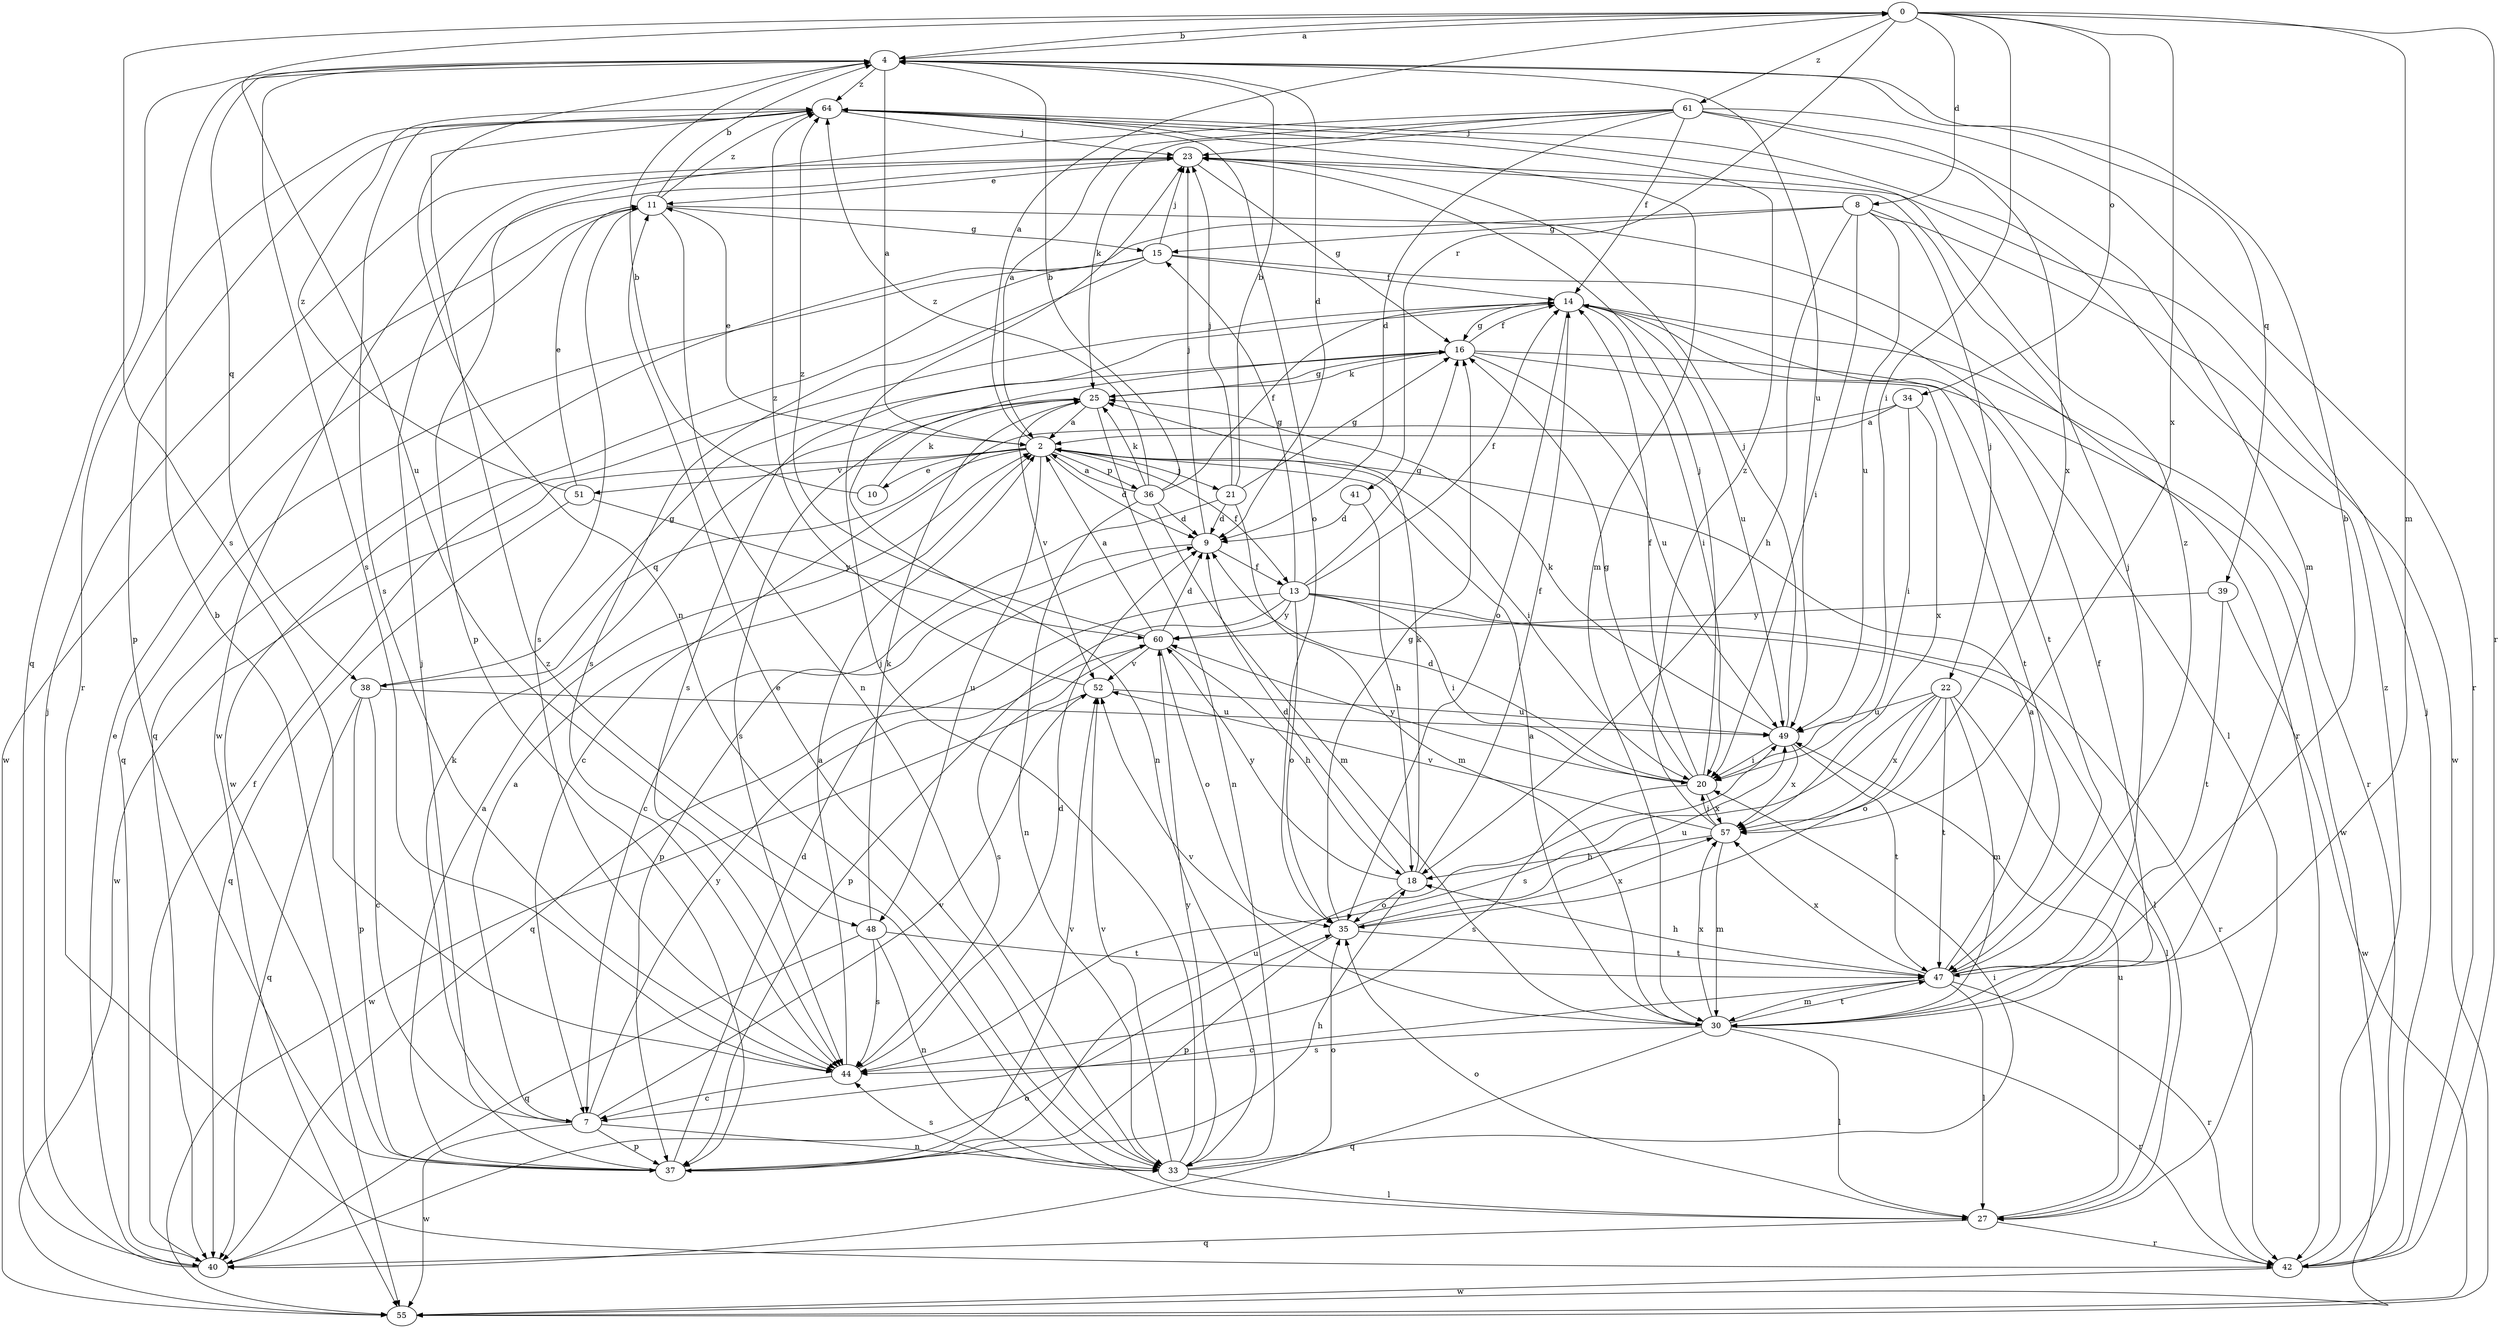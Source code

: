 strict digraph  {
0;
2;
4;
7;
8;
9;
10;
11;
13;
14;
15;
16;
18;
20;
21;
22;
23;
25;
27;
30;
33;
34;
35;
36;
37;
38;
39;
40;
41;
42;
44;
47;
48;
49;
51;
52;
55;
57;
60;
61;
64;
0 -> 4  [label=b];
0 -> 8  [label=d];
0 -> 20  [label=i];
0 -> 30  [label=m];
0 -> 34  [label=o];
0 -> 41  [label=r];
0 -> 42  [label=r];
0 -> 44  [label=s];
0 -> 48  [label=u];
0 -> 57  [label=x];
0 -> 61  [label=z];
2 -> 0  [label=a];
2 -> 9  [label=d];
2 -> 10  [label=e];
2 -> 11  [label=e];
2 -> 13  [label=f];
2 -> 20  [label=i];
2 -> 21  [label=j];
2 -> 36  [label=p];
2 -> 38  [label=q];
2 -> 48  [label=u];
2 -> 51  [label=v];
2 -> 55  [label=w];
4 -> 0  [label=a];
4 -> 2  [label=a];
4 -> 9  [label=d];
4 -> 33  [label=n];
4 -> 38  [label=q];
4 -> 39  [label=q];
4 -> 40  [label=q];
4 -> 44  [label=s];
4 -> 49  [label=u];
4 -> 64  [label=z];
7 -> 2  [label=a];
7 -> 25  [label=k];
7 -> 33  [label=n];
7 -> 37  [label=p];
7 -> 52  [label=v];
7 -> 55  [label=w];
7 -> 60  [label=y];
8 -> 15  [label=g];
8 -> 18  [label=h];
8 -> 20  [label=i];
8 -> 22  [label=j];
8 -> 40  [label=q];
8 -> 49  [label=u];
8 -> 55  [label=w];
9 -> 13  [label=f];
9 -> 23  [label=j];
9 -> 37  [label=p];
10 -> 4  [label=b];
10 -> 25  [label=k];
11 -> 4  [label=b];
11 -> 15  [label=g];
11 -> 33  [label=n];
11 -> 42  [label=r];
11 -> 44  [label=s];
11 -> 55  [label=w];
11 -> 64  [label=z];
13 -> 14  [label=f];
13 -> 15  [label=g];
13 -> 16  [label=g];
13 -> 20  [label=i];
13 -> 27  [label=l];
13 -> 35  [label=o];
13 -> 37  [label=p];
13 -> 40  [label=q];
13 -> 42  [label=r];
13 -> 60  [label=y];
14 -> 16  [label=g];
14 -> 20  [label=i];
14 -> 35  [label=o];
14 -> 42  [label=r];
14 -> 44  [label=s];
14 -> 47  [label=t];
14 -> 49  [label=u];
15 -> 14  [label=f];
15 -> 23  [label=j];
15 -> 27  [label=l];
15 -> 40  [label=q];
15 -> 44  [label=s];
15 -> 55  [label=w];
16 -> 14  [label=f];
16 -> 25  [label=k];
16 -> 33  [label=n];
16 -> 47  [label=t];
16 -> 49  [label=u];
16 -> 55  [label=w];
18 -> 9  [label=d];
18 -> 14  [label=f];
18 -> 25  [label=k];
18 -> 35  [label=o];
18 -> 60  [label=y];
20 -> 9  [label=d];
20 -> 14  [label=f];
20 -> 16  [label=g];
20 -> 23  [label=j];
20 -> 44  [label=s];
20 -> 57  [label=x];
20 -> 60  [label=y];
21 -> 4  [label=b];
21 -> 7  [label=c];
21 -> 9  [label=d];
21 -> 16  [label=g];
21 -> 23  [label=j];
21 -> 30  [label=m];
22 -> 27  [label=l];
22 -> 30  [label=m];
22 -> 35  [label=o];
22 -> 44  [label=s];
22 -> 47  [label=t];
22 -> 49  [label=u];
22 -> 57  [label=x];
23 -> 11  [label=e];
23 -> 16  [label=g];
23 -> 55  [label=w];
25 -> 2  [label=a];
25 -> 16  [label=g];
25 -> 33  [label=n];
25 -> 44  [label=s];
25 -> 52  [label=v];
27 -> 35  [label=o];
27 -> 40  [label=q];
27 -> 42  [label=r];
27 -> 49  [label=u];
27 -> 64  [label=z];
30 -> 2  [label=a];
30 -> 14  [label=f];
30 -> 27  [label=l];
30 -> 40  [label=q];
30 -> 42  [label=r];
30 -> 44  [label=s];
30 -> 47  [label=t];
30 -> 52  [label=v];
30 -> 57  [label=x];
33 -> 11  [label=e];
33 -> 20  [label=i];
33 -> 23  [label=j];
33 -> 27  [label=l];
33 -> 35  [label=o];
33 -> 44  [label=s];
33 -> 52  [label=v];
33 -> 60  [label=y];
34 -> 2  [label=a];
34 -> 7  [label=c];
34 -> 20  [label=i];
34 -> 57  [label=x];
35 -> 16  [label=g];
35 -> 37  [label=p];
35 -> 47  [label=t];
35 -> 49  [label=u];
35 -> 57  [label=x];
36 -> 2  [label=a];
36 -> 4  [label=b];
36 -> 9  [label=d];
36 -> 14  [label=f];
36 -> 25  [label=k];
36 -> 30  [label=m];
36 -> 33  [label=n];
36 -> 64  [label=z];
37 -> 2  [label=a];
37 -> 4  [label=b];
37 -> 9  [label=d];
37 -> 18  [label=h];
37 -> 23  [label=j];
37 -> 49  [label=u];
37 -> 52  [label=v];
38 -> 7  [label=c];
38 -> 16  [label=g];
38 -> 37  [label=p];
38 -> 40  [label=q];
38 -> 49  [label=u];
39 -> 47  [label=t];
39 -> 55  [label=w];
39 -> 60  [label=y];
40 -> 11  [label=e];
40 -> 14  [label=f];
40 -> 23  [label=j];
40 -> 35  [label=o];
41 -> 9  [label=d];
41 -> 18  [label=h];
42 -> 23  [label=j];
42 -> 55  [label=w];
42 -> 64  [label=z];
44 -> 2  [label=a];
44 -> 7  [label=c];
44 -> 9  [label=d];
47 -> 2  [label=a];
47 -> 4  [label=b];
47 -> 7  [label=c];
47 -> 18  [label=h];
47 -> 23  [label=j];
47 -> 27  [label=l];
47 -> 30  [label=m];
47 -> 42  [label=r];
47 -> 57  [label=x];
47 -> 64  [label=z];
48 -> 25  [label=k];
48 -> 33  [label=n];
48 -> 40  [label=q];
48 -> 44  [label=s];
48 -> 47  [label=t];
49 -> 20  [label=i];
49 -> 23  [label=j];
49 -> 25  [label=k];
49 -> 47  [label=t];
49 -> 57  [label=x];
51 -> 11  [label=e];
51 -> 40  [label=q];
51 -> 60  [label=y];
51 -> 64  [label=z];
52 -> 49  [label=u];
52 -> 55  [label=w];
52 -> 64  [label=z];
57 -> 18  [label=h];
57 -> 20  [label=i];
57 -> 30  [label=m];
57 -> 52  [label=v];
57 -> 64  [label=z];
60 -> 2  [label=a];
60 -> 9  [label=d];
60 -> 18  [label=h];
60 -> 35  [label=o];
60 -> 44  [label=s];
60 -> 52  [label=v];
60 -> 64  [label=z];
61 -> 2  [label=a];
61 -> 9  [label=d];
61 -> 14  [label=f];
61 -> 23  [label=j];
61 -> 25  [label=k];
61 -> 30  [label=m];
61 -> 37  [label=p];
61 -> 42  [label=r];
61 -> 57  [label=x];
64 -> 23  [label=j];
64 -> 30  [label=m];
64 -> 35  [label=o];
64 -> 37  [label=p];
64 -> 42  [label=r];
64 -> 44  [label=s];
}
